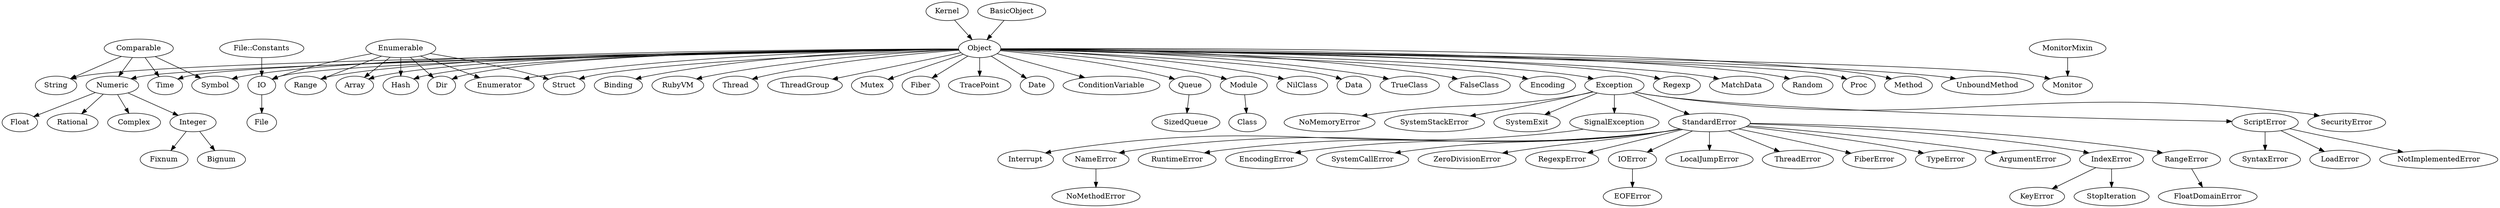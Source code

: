 digraph G {
  "Kernel" -> "Object"
  "BasicObject" -> "Object"
  "Object" -> "Module"
  "Module" -> "Class"
  "Object" -> "NilClass"
  "Object" -> "Data"
  "Object" -> "TrueClass"
  "Object" -> "FalseClass"
  "Object" -> "Encoding"
  "Comparable" -> "String"
  "Object" -> "String"
  "Comparable" -> "Symbol"
  "Object" -> "Symbol"
  "Object" -> "Exception"
  "Exception" -> "SystemExit"
  "Exception" -> "SignalException"
  "SignalException" -> "Interrupt"
  "Exception" -> "StandardError"
  "StandardError" -> "TypeError"
  "StandardError" -> "ArgumentError"
  "StandardError" -> "IndexError"
  "IndexError" -> "KeyError"
  "StandardError" -> "RangeError"
  "Exception" -> "ScriptError"
  "ScriptError" -> "SyntaxError"
  "ScriptError" -> "LoadError"
  "ScriptError" -> "NotImplementedError"
  "StandardError" -> "NameError"
  "NameError" -> "NoMethodError"
  "StandardError" -> "RuntimeError"
  "Exception" -> "SecurityError"
  "Exception" -> "NoMemoryError"
  "StandardError" -> "EncodingError"
  "StandardError" -> "SystemCallError"
  "StandardError" -> "ZeroDivisionError"
  "RangeError" -> "FloatDomainError"
  "Comparable" -> "Numeric"
  "Object" -> "Numeric"
  "Numeric" -> "Integer"
  "Integer" -> "Fixnum"
  "Numeric" -> "Float"
  "Integer" -> "Bignum"
  "Enumerable" -> "Array"
  "Object" -> "Array"
  "Enumerable" -> "Hash"
  "Object" -> "Hash"
  "Enumerable" -> "Struct"
  "Object" -> "Struct"
  "StandardError" -> "RegexpError"
  "Object" -> "Regexp"
  "Object" -> "MatchData"
  "Enumerable" -> "Range"
  "Object" -> "Range"
  "StandardError" -> "IOError"
  "IOError" -> "EOFError"
  "File::Constants" -> "IO"
  "Enumerable" -> "IO"
  "Object" -> "IO"
  "IO" -> "File"
  "Enumerable" -> "Dir"
  "Object" -> "Dir"
  "Comparable" -> "Time"
  "Object" -> "Time"
  "Object" -> "Random"
  "Object" -> "Proc"
  "StandardError" -> "LocalJumpError"
  "Exception" -> "SystemStackError"
  "Object" -> "Method"
  "Object" -> "UnboundMethod"
  "Object" -> "Binding"
  "Enumerable" -> "Enumerator"
  "Object" -> "Enumerator"
  "IndexError" -> "StopIteration"
  "Object" -> "RubyVM"
  "Object" -> "Thread"
  "Object" -> "ThreadGroup"
  "Object" -> "Mutex"
  "StandardError" -> "ThreadError"
  "Object" -> "Fiber"
  "StandardError" -> "FiberError"
  "Numeric" -> "Rational"
  "Numeric" -> "Complex"
  "Object" -> "TracePoint"
  "Object" -> "Date"
  "Object" -> "ConditionVariable"
  "Object" -> "Queue"
  "Queue" -> "SizedQueue"
  "MonitorMixin" -> "Monitor"
  "Object" -> "Monitor"
}

